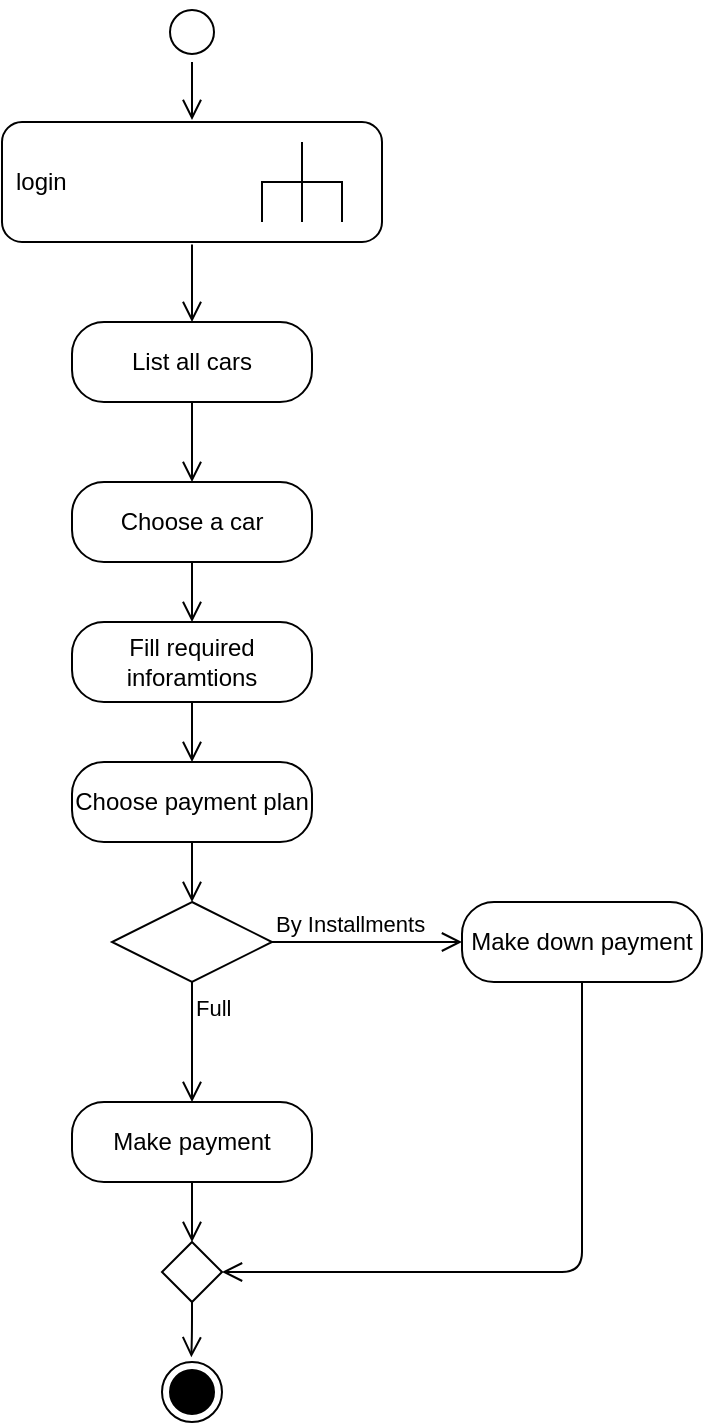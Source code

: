 <mxfile>
    <diagram id="kCXVLdr2fKIXN68MSfml" name="Page-1">
        <mxGraphModel dx="872" dy="637" grid="1" gridSize="10" guides="1" tooltips="1" connect="1" arrows="1" fold="1" page="1" pageScale="1" pageWidth="850" pageHeight="1100" math="0" shadow="0">
            <root>
                <mxCell id="0"/>
                <mxCell id="1" parent="0"/>
                <mxCell id="2" value="login" style="shape=mxgraph.uml25.behaviorAction;html=1;rounded=1;absoluteArcSize=1;arcSize=10;align=left;spacingLeft=5;whiteSpace=wrap;" vertex="1" parent="1">
                    <mxGeometry x="330" y="60" width="190" height="60" as="geometry"/>
                </mxCell>
                <mxCell id="3" value="" style="ellipse;html=1;shape=startState;" vertex="1" parent="1">
                    <mxGeometry x="410" width="30" height="30" as="geometry"/>
                </mxCell>
                <mxCell id="4" value="" style="edgeStyle=orthogonalEdgeStyle;html=1;verticalAlign=bottom;endArrow=open;endSize=8;entryX=0.5;entryY=-0.017;entryDx=0;entryDy=0;entryPerimeter=0;" edge="1" source="3" parent="1" target="2">
                    <mxGeometry relative="1" as="geometry">
                        <mxPoint x="425" y="90" as="targetPoint"/>
                    </mxGeometry>
                </mxCell>
                <mxCell id="5" value="List all cars" style="rounded=1;whiteSpace=wrap;html=1;arcSize=40;" vertex="1" parent="1">
                    <mxGeometry x="365" y="160" width="120" height="40" as="geometry"/>
                </mxCell>
                <mxCell id="6" value="" style="edgeStyle=orthogonalEdgeStyle;html=1;verticalAlign=bottom;endArrow=open;endSize=8;entryX=0.5;entryY=0;entryDx=0;entryDy=0;" edge="1" source="5" parent="1" target="8">
                    <mxGeometry relative="1" as="geometry">
                        <mxPoint x="425" y="240" as="targetPoint"/>
                    </mxGeometry>
                </mxCell>
                <mxCell id="7" value="" style="edgeStyle=orthogonalEdgeStyle;html=1;verticalAlign=bottom;endArrow=open;endSize=8;exitX=0.5;exitY=1.021;exitDx=0;exitDy=0;exitPerimeter=0;entryX=0.5;entryY=0;entryDx=0;entryDy=0;" edge="1" parent="1" source="2" target="5">
                    <mxGeometry relative="1" as="geometry">
                        <mxPoint x="425" y="190" as="targetPoint"/>
                        <mxPoint x="425" y="130" as="sourcePoint"/>
                    </mxGeometry>
                </mxCell>
                <mxCell id="8" value="Choose a car" style="rounded=1;whiteSpace=wrap;html=1;arcSize=40;" vertex="1" parent="1">
                    <mxGeometry x="365" y="240" width="120" height="40" as="geometry"/>
                </mxCell>
                <mxCell id="9" value="" style="edgeStyle=orthogonalEdgeStyle;html=1;verticalAlign=bottom;endArrow=open;endSize=8;" edge="1" source="8" parent="1">
                    <mxGeometry relative="1" as="geometry">
                        <mxPoint x="425" y="310" as="targetPoint"/>
                    </mxGeometry>
                </mxCell>
                <mxCell id="10" value="&lt;div&gt;Fill required inforamtions&lt;/div&gt;" style="rounded=1;whiteSpace=wrap;html=1;arcSize=40;" vertex="1" parent="1">
                    <mxGeometry x="365" y="310" width="120" height="40" as="geometry"/>
                </mxCell>
                <mxCell id="11" value="" style="edgeStyle=orthogonalEdgeStyle;html=1;verticalAlign=bottom;endArrow=open;endSize=8;entryX=0.5;entryY=0;entryDx=0;entryDy=0;" edge="1" source="10" parent="1" target="12">
                    <mxGeometry relative="1" as="geometry">
                        <mxPoint x="425" y="380" as="targetPoint"/>
                    </mxGeometry>
                </mxCell>
                <mxCell id="12" value="Choose payment plan" style="rounded=1;whiteSpace=wrap;html=1;arcSize=40;" vertex="1" parent="1">
                    <mxGeometry x="365" y="380" width="120" height="40" as="geometry"/>
                </mxCell>
                <mxCell id="13" value="" style="edgeStyle=orthogonalEdgeStyle;html=1;verticalAlign=bottom;endArrow=open;endSize=8;entryX=0.5;entryY=0;entryDx=0;entryDy=0;" edge="1" source="12" parent="1" target="14">
                    <mxGeometry relative="1" as="geometry">
                        <mxPoint x="425" y="450" as="targetPoint"/>
                    </mxGeometry>
                </mxCell>
                <mxCell id="14" value="" style="rhombus;whiteSpace=wrap;html=1;" vertex="1" parent="1">
                    <mxGeometry x="385" y="450" width="80" height="40" as="geometry"/>
                </mxCell>
                <mxCell id="15" value="By Installments" style="edgeStyle=orthogonalEdgeStyle;html=1;align=left;verticalAlign=bottom;endArrow=open;endSize=8;" edge="1" source="14" parent="1" target="20">
                    <mxGeometry x="-1" relative="1" as="geometry">
                        <mxPoint x="560" y="470" as="targetPoint"/>
                    </mxGeometry>
                </mxCell>
                <mxCell id="16" value="Full" style="edgeStyle=orthogonalEdgeStyle;html=1;align=left;verticalAlign=top;endArrow=open;endSize=8;" edge="1" source="14" parent="1">
                    <mxGeometry x="-1" relative="1" as="geometry">
                        <mxPoint x="425" y="550" as="targetPoint"/>
                    </mxGeometry>
                </mxCell>
                <mxCell id="18" value="Make payment" style="rounded=1;whiteSpace=wrap;html=1;arcSize=40;" vertex="1" parent="1">
                    <mxGeometry x="365" y="550" width="120" height="40" as="geometry"/>
                </mxCell>
                <mxCell id="19" value="" style="edgeStyle=orthogonalEdgeStyle;html=1;verticalAlign=bottom;endArrow=open;endSize=8;entryX=0.5;entryY=0;entryDx=0;entryDy=0;" edge="1" source="18" parent="1" target="22">
                    <mxGeometry relative="1" as="geometry">
                        <mxPoint x="425" y="650" as="targetPoint"/>
                    </mxGeometry>
                </mxCell>
                <mxCell id="20" value="Make down payment" style="rounded=1;whiteSpace=wrap;html=1;arcSize=40;" vertex="1" parent="1">
                    <mxGeometry x="560" y="450" width="120" height="40" as="geometry"/>
                </mxCell>
                <mxCell id="21" value="" style="edgeStyle=orthogonalEdgeStyle;html=1;verticalAlign=bottom;endArrow=open;endSize=8;entryX=1;entryY=0.5;entryDx=0;entryDy=0;" edge="1" source="20" parent="1" target="22">
                    <mxGeometry relative="1" as="geometry">
                        <mxPoint x="620" y="550" as="targetPoint"/>
                        <Array as="points">
                            <mxPoint x="620" y="635"/>
                        </Array>
                    </mxGeometry>
                </mxCell>
                <mxCell id="22" value="" style="rhombus;" vertex="1" parent="1">
                    <mxGeometry x="410" y="620" width="30" height="30" as="geometry"/>
                </mxCell>
                <mxCell id="23" value="" style="edgeStyle=orthogonalEdgeStyle;html=1;align=left;verticalAlign=top;endArrow=open;endSize=8;entryX=0.489;entryY=-0.078;entryDx=0;entryDy=0;entryPerimeter=0;" edge="1" parent="1" source="22" target="24">
                    <mxGeometry x="-1" relative="1" as="geometry">
                        <mxPoint x="425" y="670" as="targetPoint"/>
                        <mxPoint x="425" y="660" as="sourcePoint"/>
                    </mxGeometry>
                </mxCell>
                <mxCell id="24" value="" style="ellipse;html=1;shape=endState;fillColor=strokeColor;" vertex="1" parent="1">
                    <mxGeometry x="410" y="680" width="30" height="30" as="geometry"/>
                </mxCell>
            </root>
        </mxGraphModel>
    </diagram>
</mxfile>